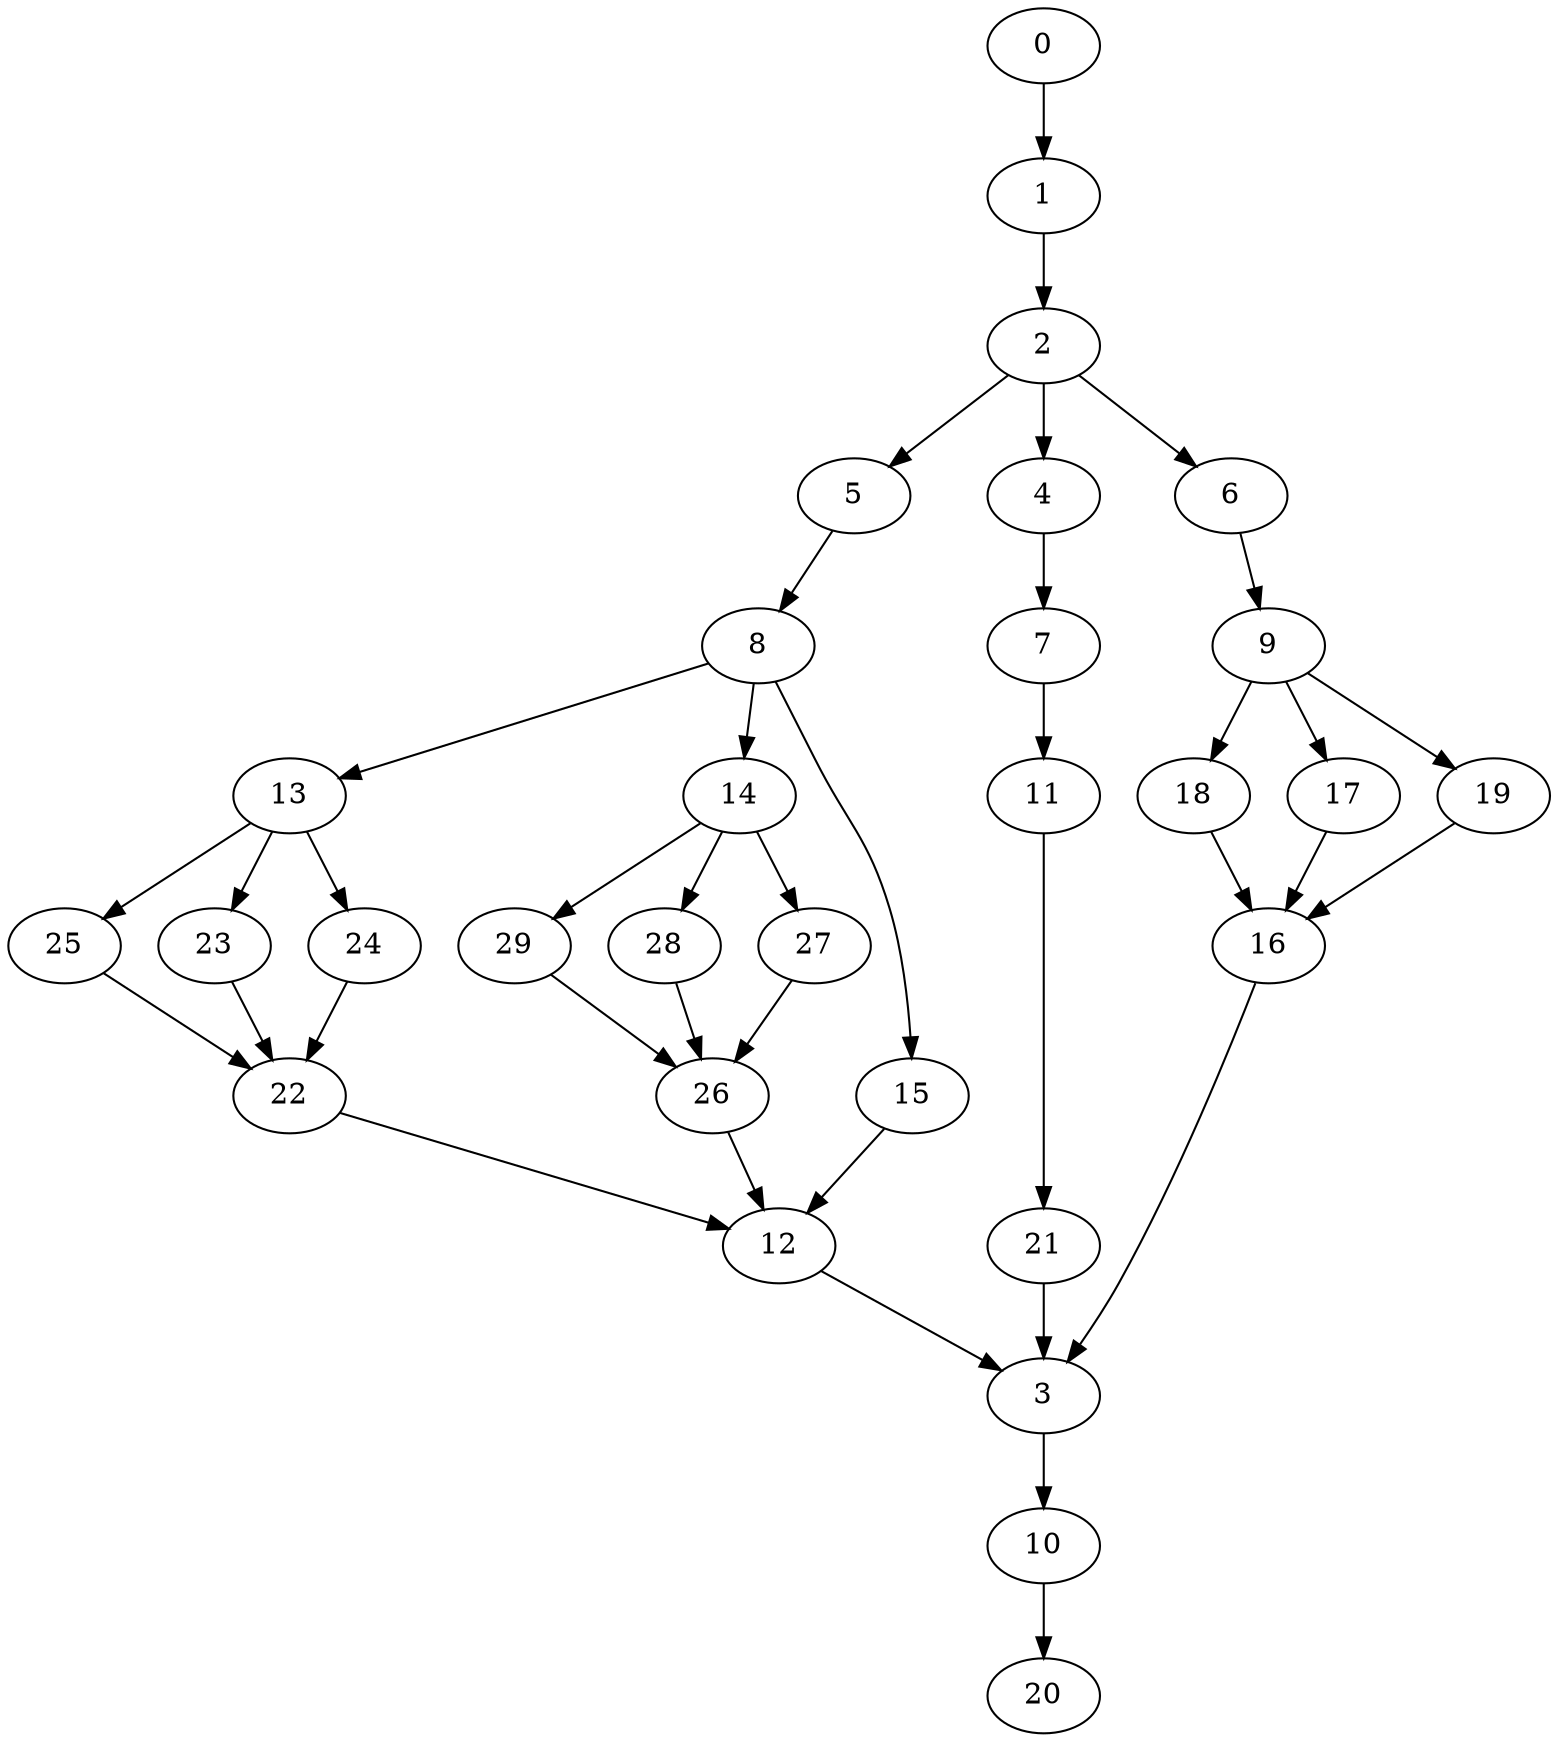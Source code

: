 digraph "SeriesParallel-MaxBf-3_Nodes_30_CCR_9.98_WeightType_Random_Homogeneous-4" {
0 [Weight=5];
1 [Weight=3];
2 [Weight=7];
5 [Weight=10];
8 [Weight=6];
13 [Weight=7];
14 [Weight=7];
4 [Weight=6];
6 [Weight=7];
25 [Weight=6];
23 [Weight=2];
29 [Weight=3];
28 [Weight=3];
24 [Weight=5];
27 [Weight=9];
9 [Weight=9];
15 [Weight=5];
7 [Weight=8];
22 [Weight=2];
11 [Weight=3];
26 [Weight=3];
21 [Weight=7];
18 [Weight=2];
12 [Weight=10];
17 [Weight=5];
19 [Weight=2];
16 [Weight=5];
3 [Weight=10];
10 [Weight=5];
20 [Weight=8];
8 -> 13 [Weight=29];
9 -> 17 [Weight=14];
14 -> 27 [Weight=57];
5 -> 8 [Weight=29];
16 -> 3 [Weight=21];
4 -> 7 [Weight=71];
6 -> 9 [Weight=43];
22 -> 12 [Weight=57];
1 -> 2 [Weight=57];
17 -> 16 [Weight=14];
2 -> 4 [Weight=36];
8 -> 14 [Weight=43];
13 -> 24 [Weight=57];
14 -> 29 [Weight=14];
18 -> 16 [Weight=36];
12 -> 3 [Weight=43];
13 -> 23 [Weight=71];
2 -> 5 [Weight=50];
11 -> 21 [Weight=14];
23 -> 22 [Weight=57];
9 -> 18 [Weight=64];
24 -> 22 [Weight=29];
19 -> 16 [Weight=14];
29 -> 26 [Weight=71];
25 -> 22 [Weight=57];
8 -> 15 [Weight=50];
10 -> 20 [Weight=64];
3 -> 10 [Weight=29];
13 -> 25 [Weight=29];
27 -> 26 [Weight=50];
0 -> 1 [Weight=64];
7 -> 11 [Weight=21];
26 -> 12 [Weight=29];
9 -> 19 [Weight=21];
2 -> 6 [Weight=21];
15 -> 12 [Weight=71];
14 -> 28 [Weight=71];
21 -> 3 [Weight=64];
28 -> 26 [Weight=64];
}
